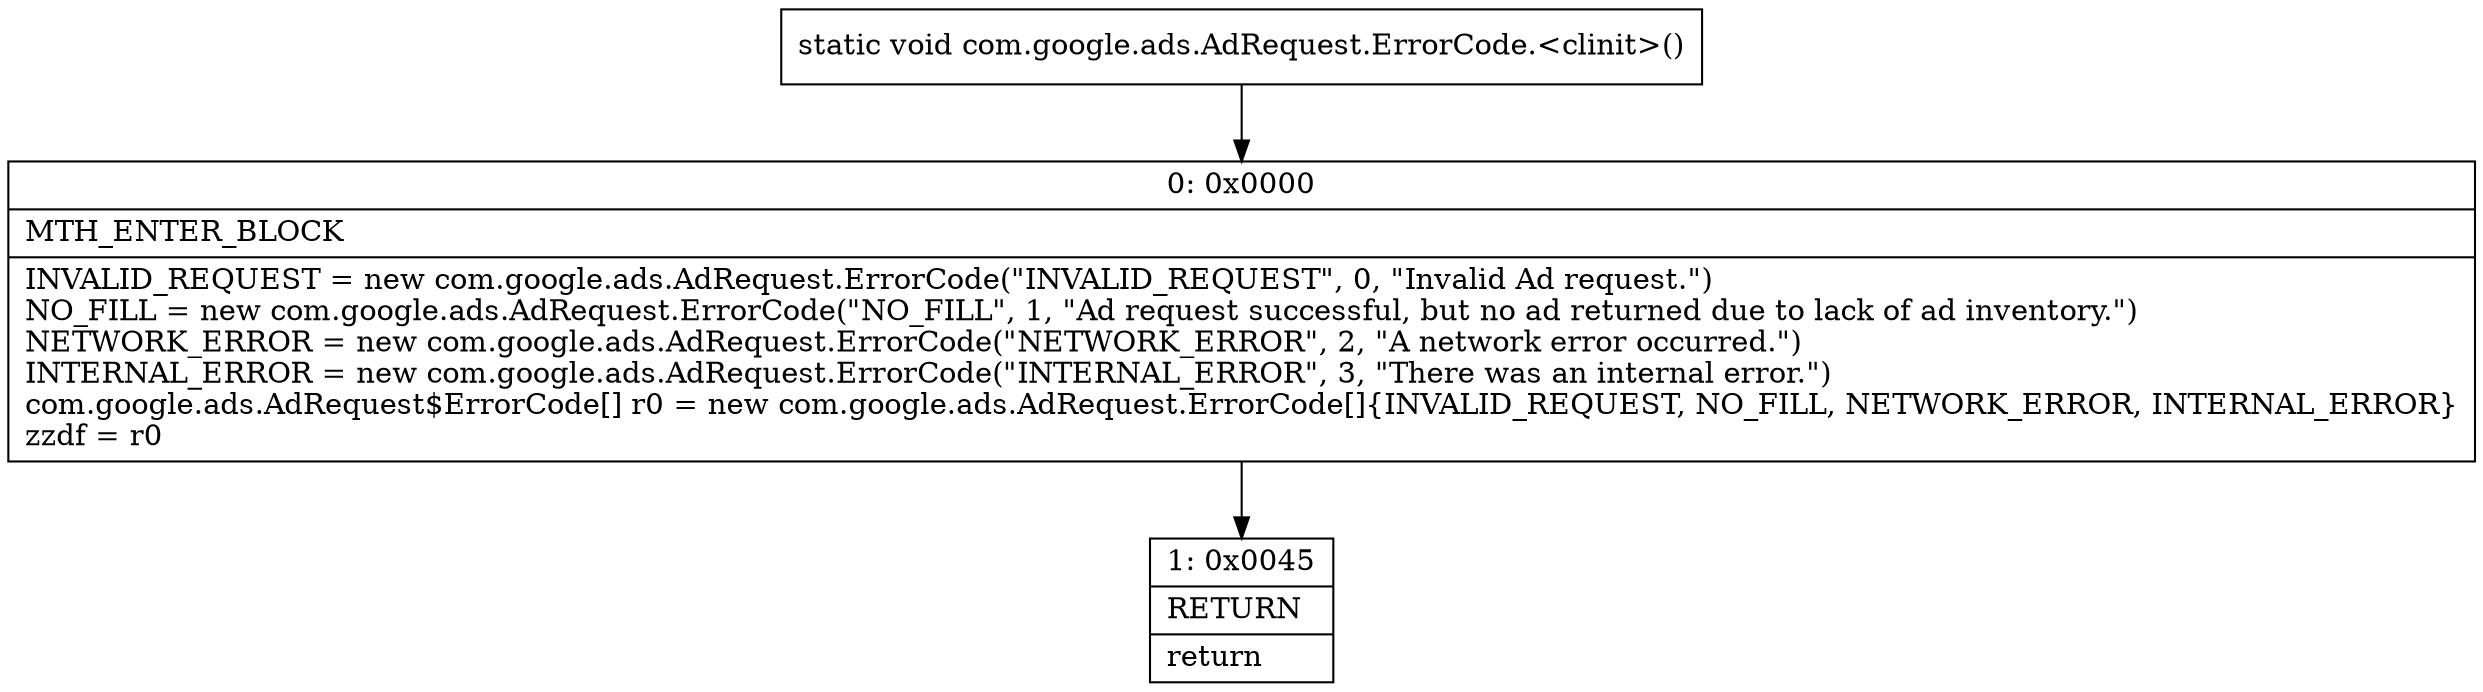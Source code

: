 digraph "CFG forcom.google.ads.AdRequest.ErrorCode.\<clinit\>()V" {
Node_0 [shape=record,label="{0\:\ 0x0000|MTH_ENTER_BLOCK\l|INVALID_REQUEST = new com.google.ads.AdRequest.ErrorCode(\"INVALID_REQUEST\", 0, \"Invalid Ad request.\")\lNO_FILL = new com.google.ads.AdRequest.ErrorCode(\"NO_FILL\", 1, \"Ad request successful, but no ad returned due to lack of ad inventory.\")\lNETWORK_ERROR = new com.google.ads.AdRequest.ErrorCode(\"NETWORK_ERROR\", 2, \"A network error occurred.\")\lINTERNAL_ERROR = new com.google.ads.AdRequest.ErrorCode(\"INTERNAL_ERROR\", 3, \"There was an internal error.\")\lcom.google.ads.AdRequest$ErrorCode[] r0 = new com.google.ads.AdRequest.ErrorCode[]\{INVALID_REQUEST, NO_FILL, NETWORK_ERROR, INTERNAL_ERROR\}\lzzdf = r0\l}"];
Node_1 [shape=record,label="{1\:\ 0x0045|RETURN\l|return\l}"];
MethodNode[shape=record,label="{static void com.google.ads.AdRequest.ErrorCode.\<clinit\>() }"];
MethodNode -> Node_0;
Node_0 -> Node_1;
}

